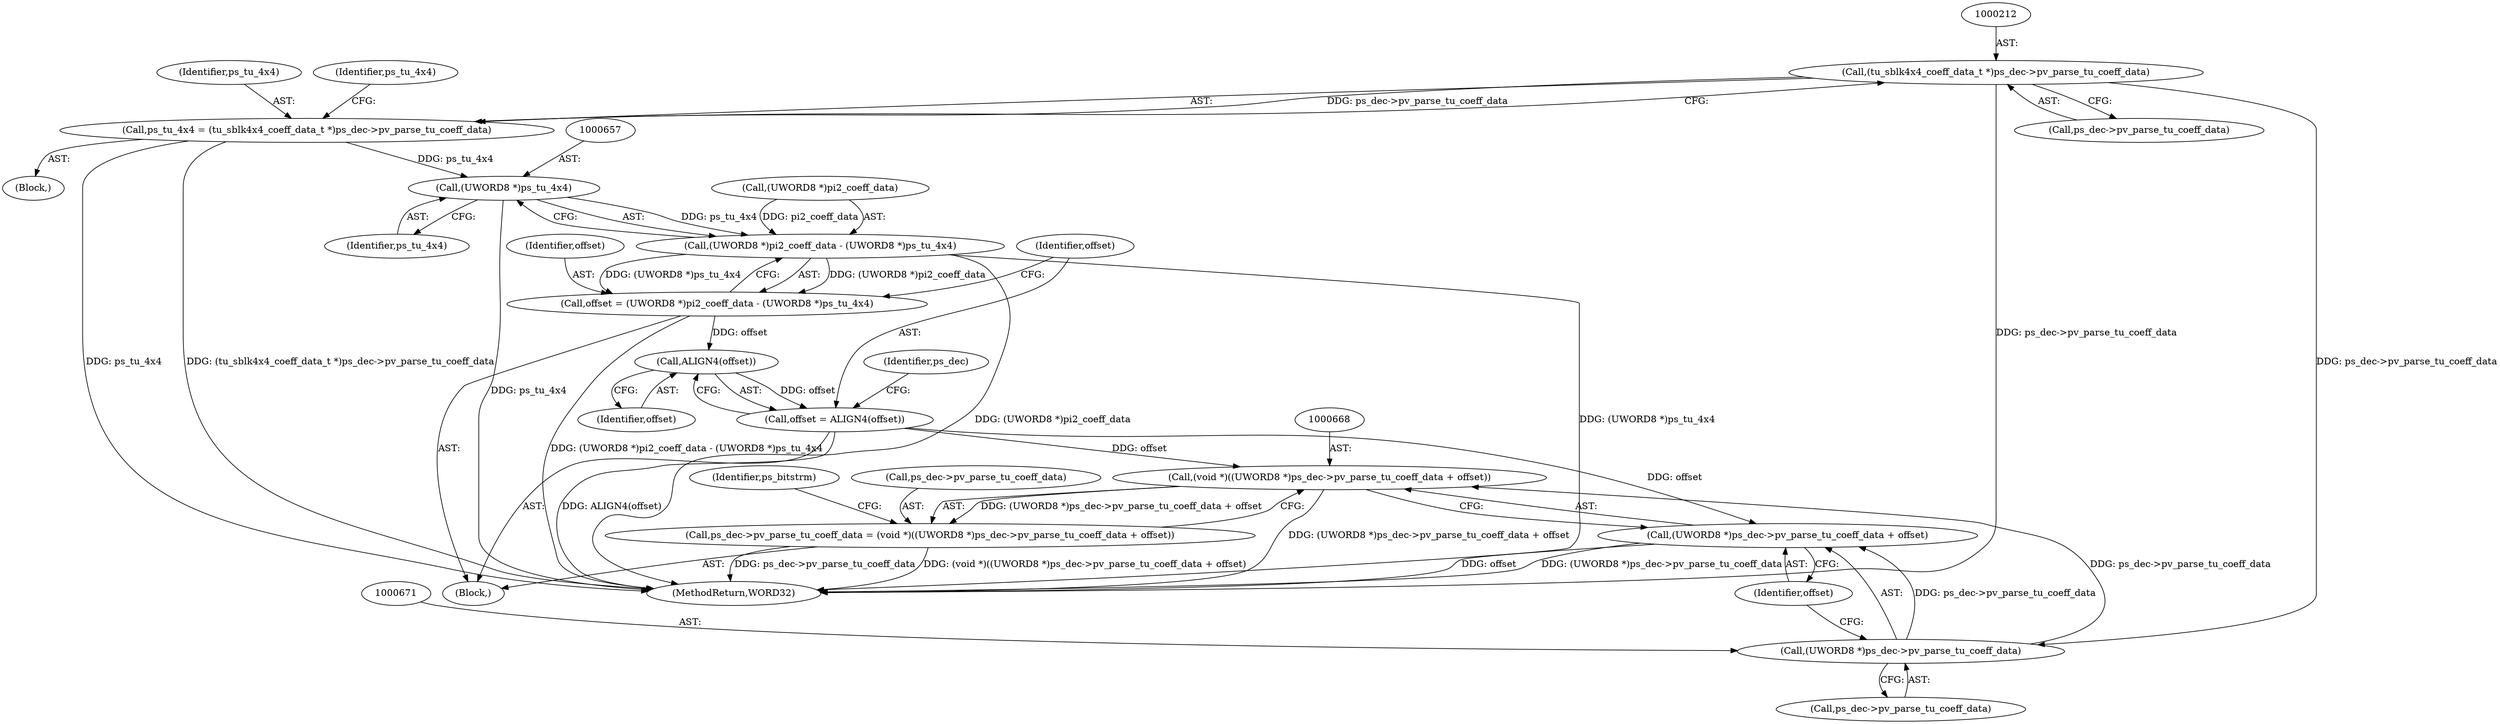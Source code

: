digraph "0_Android_c57fc3703ae2e0d41b1f6580c50015937f2d23c1_0@pointer" {
"1000211" [label="(Call,(tu_sblk4x4_coeff_data_t *)ps_dec->pv_parse_tu_coeff_data)"];
"1000209" [label="(Call,ps_tu_4x4 = (tu_sblk4x4_coeff_data_t *)ps_dec->pv_parse_tu_coeff_data)"];
"1000656" [label="(Call,(UWORD8 *)ps_tu_4x4)"];
"1000652" [label="(Call,(UWORD8 *)pi2_coeff_data - (UWORD8 *)ps_tu_4x4)"];
"1000650" [label="(Call,offset = (UWORD8 *)pi2_coeff_data - (UWORD8 *)ps_tu_4x4)"];
"1000661" [label="(Call,ALIGN4(offset))"];
"1000659" [label="(Call,offset = ALIGN4(offset))"];
"1000667" [label="(Call,(void *)((UWORD8 *)ps_dec->pv_parse_tu_coeff_data + offset))"];
"1000663" [label="(Call,ps_dec->pv_parse_tu_coeff_data = (void *)((UWORD8 *)ps_dec->pv_parse_tu_coeff_data + offset))"];
"1000669" [label="(Call,(UWORD8 *)ps_dec->pv_parse_tu_coeff_data + offset)"];
"1000670" [label="(Call,(UWORD8 *)ps_dec->pv_parse_tu_coeff_data)"];
"1000209" [label="(Call,ps_tu_4x4 = (tu_sblk4x4_coeff_data_t *)ps_dec->pv_parse_tu_coeff_data)"];
"1000210" [label="(Identifier,ps_tu_4x4)"];
"1000683" [label="(MethodReturn,WORD32)"];
"1000661" [label="(Call,ALIGN4(offset))"];
"1000658" [label="(Identifier,ps_tu_4x4)"];
"1000662" [label="(Identifier,offset)"];
"1000211" [label="(Call,(tu_sblk4x4_coeff_data_t *)ps_dec->pv_parse_tu_coeff_data)"];
"1000663" [label="(Call,ps_dec->pv_parse_tu_coeff_data = (void *)((UWORD8 *)ps_dec->pv_parse_tu_coeff_data + offset))"];
"1000678" [label="(Identifier,ps_bitstrm)"];
"1000670" [label="(Call,(UWORD8 *)ps_dec->pv_parse_tu_coeff_data)"];
"1000660" [label="(Identifier,offset)"];
"1000669" [label="(Call,(UWORD8 *)ps_dec->pv_parse_tu_coeff_data + offset)"];
"1000656" [label="(Call,(UWORD8 *)ps_tu_4x4)"];
"1000664" [label="(Call,ps_dec->pv_parse_tu_coeff_data)"];
"1000213" [label="(Call,ps_dec->pv_parse_tu_coeff_data)"];
"1000651" [label="(Identifier,offset)"];
"1000650" [label="(Call,offset = (UWORD8 *)pi2_coeff_data - (UWORD8 *)ps_tu_4x4)"];
"1000652" [label="(Call,(UWORD8 *)pi2_coeff_data - (UWORD8 *)ps_tu_4x4)"];
"1000659" [label="(Call,offset = ALIGN4(offset))"];
"1000665" [label="(Identifier,ps_dec)"];
"1000675" [label="(Identifier,offset)"];
"1000667" [label="(Call,(void *)((UWORD8 *)ps_dec->pv_parse_tu_coeff_data + offset))"];
"1000164" [label="(Block,)"];
"1000653" [label="(Call,(UWORD8 *)pi2_coeff_data)"];
"1000648" [label="(Block,)"];
"1000672" [label="(Call,ps_dec->pv_parse_tu_coeff_data)"];
"1000218" [label="(Identifier,ps_tu_4x4)"];
"1000211" -> "1000209"  [label="AST: "];
"1000211" -> "1000213"  [label="CFG: "];
"1000212" -> "1000211"  [label="AST: "];
"1000213" -> "1000211"  [label="AST: "];
"1000209" -> "1000211"  [label="CFG: "];
"1000211" -> "1000683"  [label="DDG: ps_dec->pv_parse_tu_coeff_data"];
"1000211" -> "1000209"  [label="DDG: ps_dec->pv_parse_tu_coeff_data"];
"1000211" -> "1000670"  [label="DDG: ps_dec->pv_parse_tu_coeff_data"];
"1000209" -> "1000164"  [label="AST: "];
"1000210" -> "1000209"  [label="AST: "];
"1000218" -> "1000209"  [label="CFG: "];
"1000209" -> "1000683"  [label="DDG: ps_tu_4x4"];
"1000209" -> "1000683"  [label="DDG: (tu_sblk4x4_coeff_data_t *)ps_dec->pv_parse_tu_coeff_data"];
"1000209" -> "1000656"  [label="DDG: ps_tu_4x4"];
"1000656" -> "1000652"  [label="AST: "];
"1000656" -> "1000658"  [label="CFG: "];
"1000657" -> "1000656"  [label="AST: "];
"1000658" -> "1000656"  [label="AST: "];
"1000652" -> "1000656"  [label="CFG: "];
"1000656" -> "1000683"  [label="DDG: ps_tu_4x4"];
"1000656" -> "1000652"  [label="DDG: ps_tu_4x4"];
"1000652" -> "1000650"  [label="AST: "];
"1000653" -> "1000652"  [label="AST: "];
"1000650" -> "1000652"  [label="CFG: "];
"1000652" -> "1000683"  [label="DDG: (UWORD8 *)ps_tu_4x4"];
"1000652" -> "1000683"  [label="DDG: (UWORD8 *)pi2_coeff_data"];
"1000652" -> "1000650"  [label="DDG: (UWORD8 *)pi2_coeff_data"];
"1000652" -> "1000650"  [label="DDG: (UWORD8 *)ps_tu_4x4"];
"1000653" -> "1000652"  [label="DDG: pi2_coeff_data"];
"1000650" -> "1000648"  [label="AST: "];
"1000651" -> "1000650"  [label="AST: "];
"1000660" -> "1000650"  [label="CFG: "];
"1000650" -> "1000683"  [label="DDG: (UWORD8 *)pi2_coeff_data - (UWORD8 *)ps_tu_4x4"];
"1000650" -> "1000661"  [label="DDG: offset"];
"1000661" -> "1000659"  [label="AST: "];
"1000661" -> "1000662"  [label="CFG: "];
"1000662" -> "1000661"  [label="AST: "];
"1000659" -> "1000661"  [label="CFG: "];
"1000661" -> "1000659"  [label="DDG: offset"];
"1000659" -> "1000648"  [label="AST: "];
"1000660" -> "1000659"  [label="AST: "];
"1000665" -> "1000659"  [label="CFG: "];
"1000659" -> "1000683"  [label="DDG: ALIGN4(offset)"];
"1000659" -> "1000667"  [label="DDG: offset"];
"1000659" -> "1000669"  [label="DDG: offset"];
"1000667" -> "1000663"  [label="AST: "];
"1000667" -> "1000669"  [label="CFG: "];
"1000668" -> "1000667"  [label="AST: "];
"1000669" -> "1000667"  [label="AST: "];
"1000663" -> "1000667"  [label="CFG: "];
"1000667" -> "1000683"  [label="DDG: (UWORD8 *)ps_dec->pv_parse_tu_coeff_data + offset"];
"1000667" -> "1000663"  [label="DDG: (UWORD8 *)ps_dec->pv_parse_tu_coeff_data + offset"];
"1000670" -> "1000667"  [label="DDG: ps_dec->pv_parse_tu_coeff_data"];
"1000663" -> "1000648"  [label="AST: "];
"1000664" -> "1000663"  [label="AST: "];
"1000678" -> "1000663"  [label="CFG: "];
"1000663" -> "1000683"  [label="DDG: ps_dec->pv_parse_tu_coeff_data"];
"1000663" -> "1000683"  [label="DDG: (void *)((UWORD8 *)ps_dec->pv_parse_tu_coeff_data + offset)"];
"1000669" -> "1000675"  [label="CFG: "];
"1000670" -> "1000669"  [label="AST: "];
"1000675" -> "1000669"  [label="AST: "];
"1000669" -> "1000683"  [label="DDG: offset"];
"1000669" -> "1000683"  [label="DDG: (UWORD8 *)ps_dec->pv_parse_tu_coeff_data"];
"1000670" -> "1000669"  [label="DDG: ps_dec->pv_parse_tu_coeff_data"];
"1000670" -> "1000672"  [label="CFG: "];
"1000671" -> "1000670"  [label="AST: "];
"1000672" -> "1000670"  [label="AST: "];
"1000675" -> "1000670"  [label="CFG: "];
}
